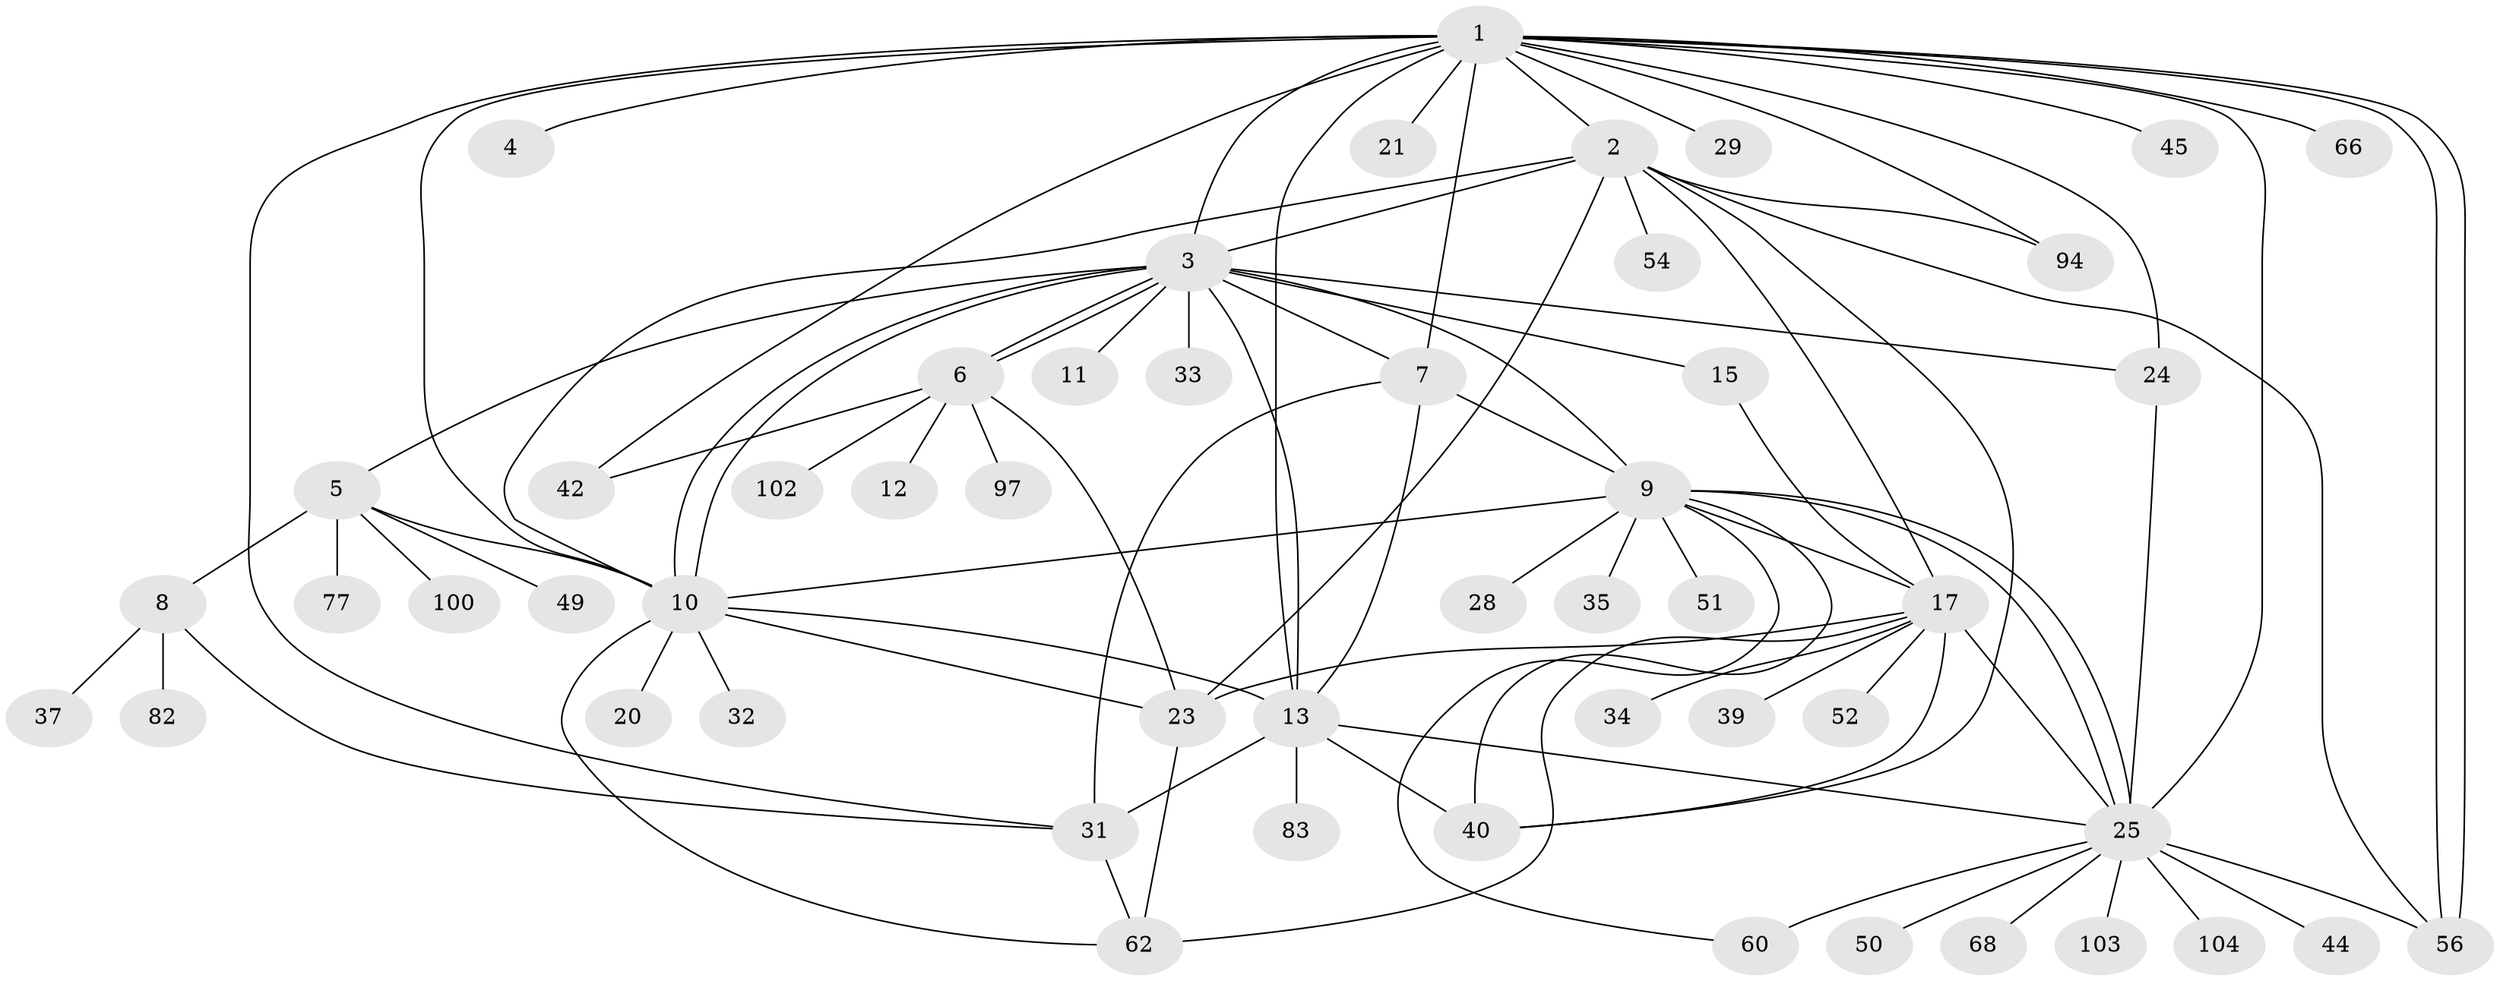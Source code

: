 // original degree distribution, {21: 0.009615384615384616, 9: 0.019230769230769232, 14: 0.009615384615384616, 1: 0.5384615384615384, 6: 0.038461538461538464, 7: 0.028846153846153848, 4: 0.0673076923076923, 13: 0.019230769230769232, 16: 0.009615384615384616, 2: 0.15384615384615385, 5: 0.019230769230769232, 3: 0.07692307692307693, 8: 0.009615384615384616}
// Generated by graph-tools (version 1.1) at 2025/14/03/09/25 04:14:42]
// undirected, 52 vertices, 89 edges
graph export_dot {
graph [start="1"]
  node [color=gray90,style=filled];
  1;
  2;
  3;
  4;
  5;
  6;
  7 [super="+27+18+64+30"];
  8;
  9 [super="+14"];
  10 [super="+47+87+88+85+90+19"];
  11;
  12;
  13 [super="+58+16"];
  15;
  17 [super="+26+92+86+70+22"];
  20;
  21;
  23 [super="+76+73+38"];
  24 [super="+67+91"];
  25 [super="+43+98+48"];
  28;
  29;
  31 [super="+59+36"];
  32;
  33;
  34 [super="+80+75"];
  35 [super="+79+46"];
  37;
  39;
  40;
  42 [super="+71"];
  44 [super="+93"];
  45;
  49;
  50;
  51;
  52;
  54;
  56;
  60 [super="+78"];
  62;
  66;
  68;
  77;
  82;
  83;
  94 [super="+101+95"];
  97;
  100;
  102;
  103;
  104;
  1 -- 2;
  1 -- 3;
  1 -- 4;
  1 -- 7;
  1 -- 10 [weight=2];
  1 -- 13 [weight=3];
  1 -- 21;
  1 -- 25 [weight=2];
  1 -- 29;
  1 -- 45;
  1 -- 56;
  1 -- 56;
  1 -- 66;
  1 -- 94;
  1 -- 24;
  1 -- 42;
  1 -- 31;
  2 -- 3;
  2 -- 10;
  2 -- 17;
  2 -- 23;
  2 -- 40;
  2 -- 54;
  2 -- 56;
  2 -- 94;
  3 -- 5;
  3 -- 6;
  3 -- 6;
  3 -- 7;
  3 -- 9;
  3 -- 10;
  3 -- 10;
  3 -- 11;
  3 -- 15;
  3 -- 24;
  3 -- 33;
  3 -- 13;
  5 -- 8;
  5 -- 10;
  5 -- 49;
  5 -- 77;
  5 -- 100;
  6 -- 12;
  6 -- 42;
  6 -- 97;
  6 -- 102;
  6 -- 23;
  7 -- 9;
  7 -- 31;
  7 -- 13;
  8 -- 31;
  8 -- 37;
  8 -- 82;
  9 -- 25;
  9 -- 25;
  9 -- 28;
  9 -- 35 [weight=2];
  9 -- 40;
  9 -- 51;
  9 -- 17;
  9 -- 60;
  9 -- 10;
  10 -- 13;
  10 -- 20;
  10 -- 23;
  10 -- 32;
  10 -- 62;
  13 -- 83;
  13 -- 25;
  13 -- 40;
  13 -- 31;
  15 -- 17;
  17 -- 34;
  17 -- 39;
  17 -- 62;
  17 -- 40;
  17 -- 23;
  17 -- 52;
  17 -- 25;
  23 -- 62;
  24 -- 25;
  25 -- 68;
  25 -- 103;
  25 -- 104;
  25 -- 44;
  25 -- 50;
  25 -- 56;
  25 -- 60 [weight=2];
  31 -- 62;
}
